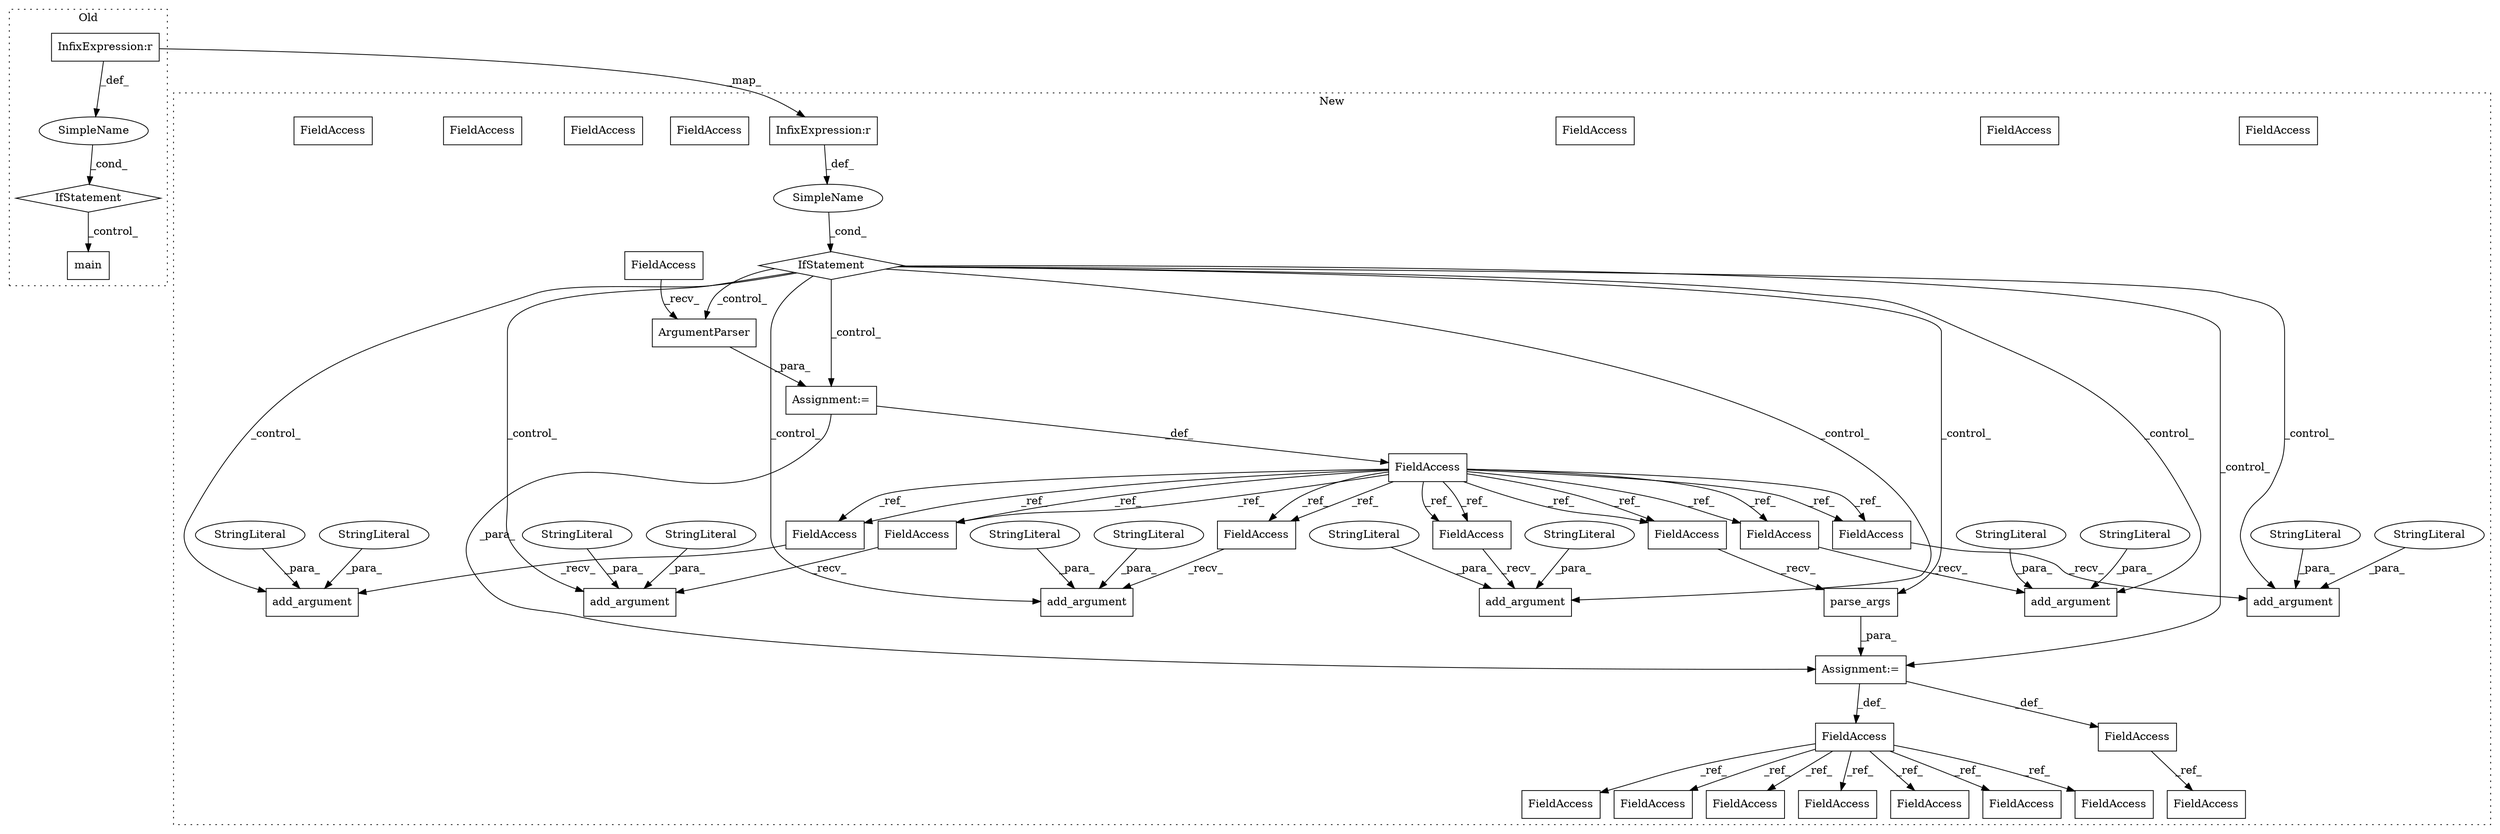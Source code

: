 digraph G {
subgraph cluster0 {
1 [label="main" a="32" s="1862" l="6" shape="box"];
21 [label="InfixExpression:r" a="27" s="1838" l="4" shape="box"];
23 [label="SimpleName" a="42" s="" l="" shape="ellipse"];
24 [label="IfStatement" a="25" s="1826,1852" l="4,2" shape="diamond"];
label = "Old";
style="dotted";
}
subgraph cluster1 {
2 [label="parse_args" a="32" s="2172" l="12" shape="box"];
3 [label="FieldAccess" a="22" s="2160" l="4" shape="box"];
4 [label="FieldAccess" a="22" s="2285" l="4" shape="box"];
5 [label="Assignment:=" a="7" s="2164" l="1" shape="box"];
6 [label="ArgumentParser" a="32" s="1547,1629" l="15,1" shape="box"];
7 [label="FieldAccess" a="22" s="1531" l="6" shape="box"];
8 [label="FieldAccess" a="22" s="2165" l="6" shape="box"];
9 [label="FieldAccess" a="22" s="1887" l="6" shape="box"];
10 [label="add_argument" a="32" s="1894,1944" l="13,1" shape="box"];
11 [label="StringLiteral" a="45" s="1923" l="21" shape="ellipse"];
12 [label="StringLiteral" a="45" s="1907" l="15" shape="ellipse"];
13 [label="Assignment:=" a="7" s="1537" l="1" shape="box"];
14 [label="FieldAccess" a="22" s="1953" l="6" shape="box"];
15 [label="add_argument" a="32" s="1960,2011" l="13,1" shape="box"];
16 [label="StringLiteral" a="45" s="1986" l="25" shape="ellipse"];
17 [label="StringLiteral" a="45" s="1973" l="12" shape="ellipse"];
18 [label="FieldAccess" a="22" s="2436" l="4" shape="box"];
19 [label="SimpleName" a="42" s="" l="" shape="ellipse"];
20 [label="IfStatement" a="25" s="1495,1521" l="4,2" shape="diamond"];
22 [label="InfixExpression:r" a="27" s="1507" l="4" shape="box"];
25 [label="add_argument" a="32" s="1645,1695" l="13,1" shape="box"];
26 [label="FieldAccess" a="22" s="1638" l="6" shape="box"];
27 [label="add_argument" a="32" s="1784,1822" l="13,1" shape="box"];
28 [label="StringLiteral" a="45" s="1804" l="18" shape="ellipse"];
29 [label="add_argument" a="32" s="2105,2151" l="13,1" shape="box"];
30 [label="FieldAccess" a="22" s="1777" l="6" shape="box"];
31 [label="StringLiteral" a="45" s="2118" l="13" shape="ellipse"];
32 [label="StringLiteral" a="45" s="1672" l="23" shape="ellipse"];
33 [label="StringLiteral" a="45" s="1797" l="6" shape="ellipse"];
34 [label="StringLiteral" a="45" s="1658" l="13" shape="ellipse"];
35 [label="StringLiteral" a="45" s="2132" l="19" shape="ellipse"];
36 [label="FieldAccess" a="22" s="2098" l="6" shape="box"];
37 [label="add_argument" a="32" s="1711,1768" l="13,1" shape="box"];
38 [label="FieldAccess" a="22" s="1704" l="6" shape="box"];
39 [label="StringLiteral" a="45" s="1737" l="31" shape="ellipse"];
40 [label="StringLiteral" a="45" s="1724" l="12" shape="ellipse"];
41 [label="FieldAccess" a="22" s="2253" l="4" shape="box"];
42 [label="FieldAccess" a="22" s="1538" l="8" shape="box"];
43 [label="FieldAccess" a="22" s="2333" l="4" shape="box"];
44 [label="FieldAccess" a="22" s="2459" l="4" shape="box"];
45 [label="FieldAccess" a="22" s="2379" l="4" shape="box"];
46 [label="FieldAccess" a="22" s="2420" l="4" shape="box"];
47 [label="FieldAccess" a="22" s="2401" l="4" shape="box"];
48 [label="FieldAccess" a="22" s="2316" l="4" shape="box"];
49 [label="FieldAccess" a="22" s="2165" l="6" shape="box"];
50 [label="FieldAccess" a="22" s="1887" l="6" shape="box"];
51 [label="FieldAccess" a="22" s="1638" l="6" shape="box"];
52 [label="FieldAccess" a="22" s="1953" l="6" shape="box"];
53 [label="FieldAccess" a="22" s="2098" l="6" shape="box"];
54 [label="FieldAccess" a="22" s="1777" l="6" shape="box"];
55 [label="FieldAccess" a="22" s="1704" l="6" shape="box"];
label = "New";
style="dotted";
}
2 -> 5 [label="_para_"];
3 -> 18 [label="_ref_"];
3 -> 4 [label="_ref_"];
3 -> 43 [label="_ref_"];
3 -> 47 [label="_ref_"];
3 -> 46 [label="_ref_"];
3 -> 48 [label="_ref_"];
3 -> 44 [label="_ref_"];
5 -> 3 [label="_def_"];
5 -> 41 [label="_def_"];
6 -> 13 [label="_para_"];
7 -> 55 [label="_ref_"];
7 -> 53 [label="_ref_"];
7 -> 50 [label="_ref_"];
7 -> 53 [label="_ref_"];
7 -> 52 [label="_ref_"];
7 -> 54 [label="_ref_"];
7 -> 49 [label="_ref_"];
7 -> 55 [label="_ref_"];
7 -> 54 [label="_ref_"];
7 -> 52 [label="_ref_"];
7 -> 51 [label="_ref_"];
7 -> 51 [label="_ref_"];
7 -> 49 [label="_ref_"];
7 -> 50 [label="_ref_"];
11 -> 10 [label="_para_"];
12 -> 10 [label="_para_"];
13 -> 7 [label="_def_"];
13 -> 5 [label="_para_"];
16 -> 15 [label="_para_"];
17 -> 15 [label="_para_"];
19 -> 20 [label="_cond_"];
20 -> 15 [label="_control_"];
20 -> 27 [label="_control_"];
20 -> 5 [label="_control_"];
20 -> 10 [label="_control_"];
20 -> 13 [label="_control_"];
20 -> 2 [label="_control_"];
20 -> 37 [label="_control_"];
20 -> 6 [label="_control_"];
20 -> 25 [label="_control_"];
20 -> 29 [label="_control_"];
21 -> 23 [label="_def_"];
21 -> 22 [label="_map_"];
22 -> 19 [label="_def_"];
23 -> 24 [label="_cond_"];
24 -> 1 [label="_control_"];
28 -> 27 [label="_para_"];
31 -> 29 [label="_para_"];
32 -> 25 [label="_para_"];
33 -> 27 [label="_para_"];
34 -> 25 [label="_para_"];
35 -> 29 [label="_para_"];
39 -> 37 [label="_para_"];
40 -> 37 [label="_para_"];
41 -> 45 [label="_ref_"];
42 -> 6 [label="_recv_"];
49 -> 2 [label="_recv_"];
50 -> 10 [label="_recv_"];
51 -> 25 [label="_recv_"];
52 -> 15 [label="_recv_"];
53 -> 29 [label="_recv_"];
54 -> 27 [label="_recv_"];
55 -> 37 [label="_recv_"];
}